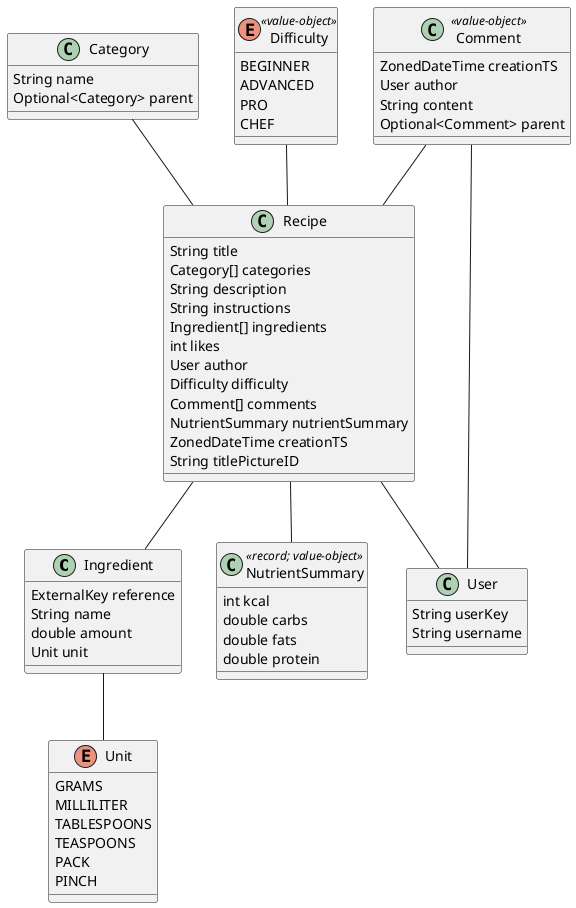 @startuml
class Ingredient {
    ExternalKey reference
    String name
    double amount
    Unit unit
}
class Category {
    String name
    Optional<Category> parent
}
class Recipe {
    String title
    Category[] categories
    String description
    String instructions
    Ingredient[] ingredients
    int likes
    User author
    Difficulty difficulty
    Comment[] comments
    NutrientSummary nutrientSummary
    ZonedDateTime creationTS
    String titlePictureID
}
class NutrientSummary <<record; value-object>> {
    int kcal
    double carbs
    double fats
    double protein
}
enum Difficulty <<value-object>> {
    BEGINNER
    ADVANCED
    PRO
    CHEF
}
class Comment <<value-object>> {
    ZonedDateTime creationTS
    User author
    String content
    Optional<Comment> parent
}
class User{
    String userKey
    String username
}

enum Unit {
    GRAMS
    MILLILITER
    TABLESPOONS
    TEASPOONS
    PACK
    PINCH
}

Category -- Recipe
Comment -- Recipe
Comment -- User
Recipe -- User
Difficulty -- Recipe
Recipe -- Ingredient
Recipe -- NutrientSummary
Ingredient -- Unit
@enduml